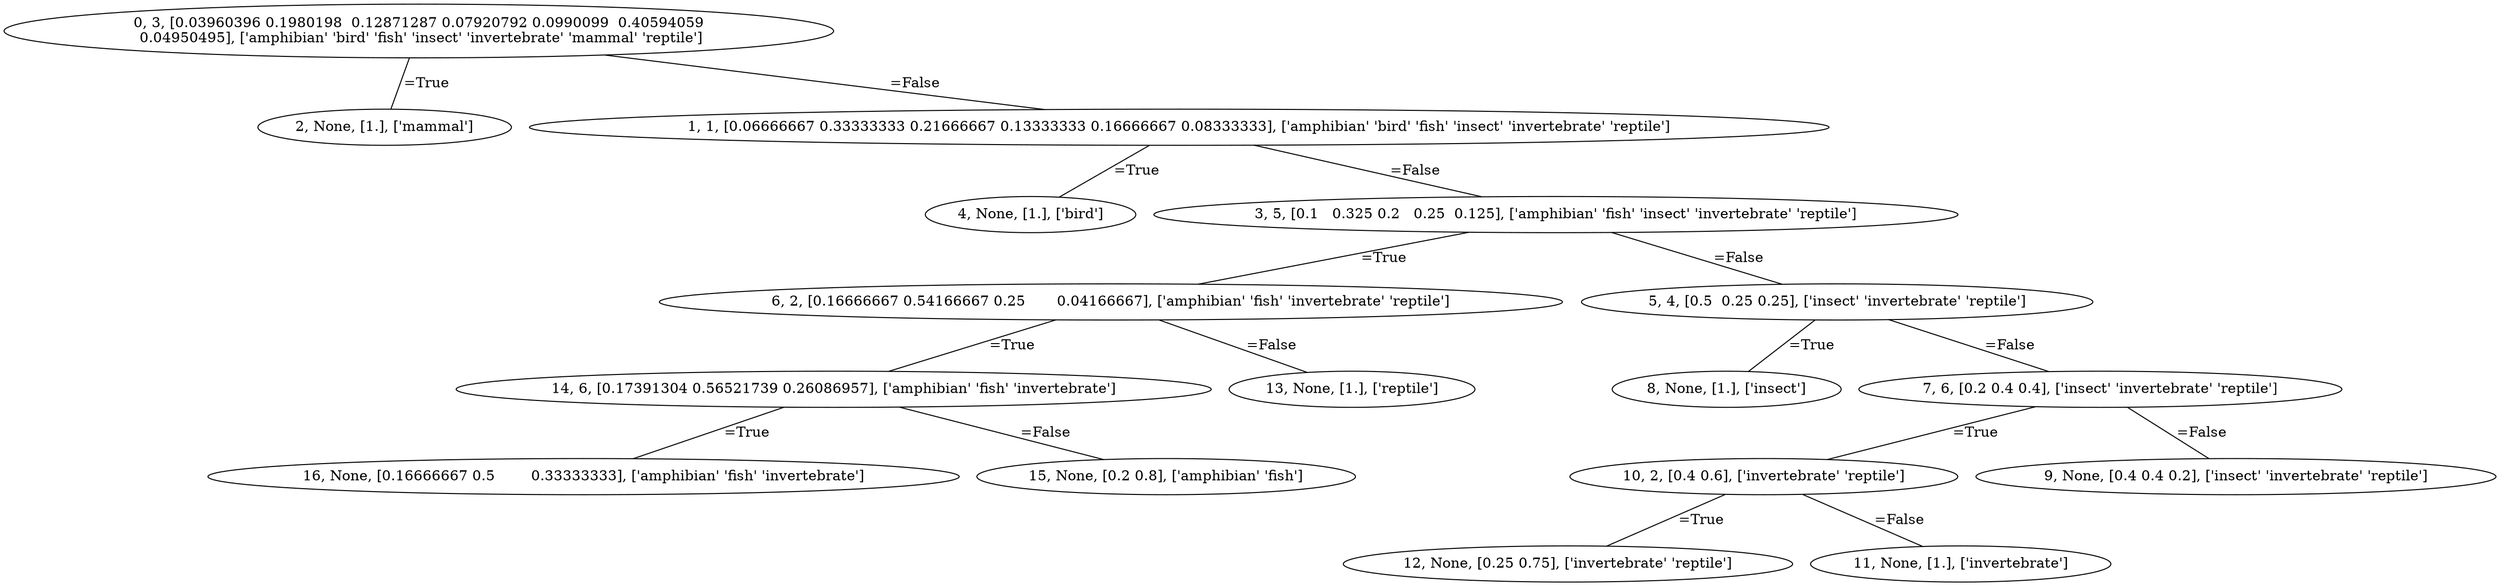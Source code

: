 graph G {
0 [label="0, 3, [0.03960396 0.1980198  0.12871287 0.07920792 0.0990099  0.40594059
 0.04950495], ['amphibian' 'bird' 'fish' 'insect' 'invertebrate' 'mammal' 'reptile']"]
2 [label="2, None, [1.], ['mammal']"]
1 [label="1, 1, [0.06666667 0.33333333 0.21666667 0.13333333 0.16666667 0.08333333], ['amphibian' 'bird' 'fish' 'insect' 'invertebrate' 'reptile']"]
4 [label="4, None, [1.], ['bird']"]
3 [label="3, 5, [0.1   0.325 0.2   0.25  0.125], ['amphibian' 'fish' 'insect' 'invertebrate' 'reptile']"]
6 [label="6, 2, [0.16666667 0.54166667 0.25       0.04166667], ['amphibian' 'fish' 'invertebrate' 'reptile']"]
14 [label="14, 6, [0.17391304 0.56521739 0.26086957], ['amphibian' 'fish' 'invertebrate']"]
16 [label="16, None, [0.16666667 0.5        0.33333333], ['amphibian' 'fish' 'invertebrate']"]
15 [label="15, None, [0.2 0.8], ['amphibian' 'fish']"]
13 [label="13, None, [1.], ['reptile']"]
5 [label="5, 4, [0.5  0.25 0.25], ['insect' 'invertebrate' 'reptile']"]
8 [label="8, None, [1.], ['insect']"]
7 [label="7, 6, [0.2 0.4 0.4], ['insect' 'invertebrate' 'reptile']"]
10 [label="10, 2, [0.4 0.6], ['invertebrate' 'reptile']"]
12 [label="12, None, [0.25 0.75], ['invertebrate' 'reptile']"]
11 [label="11, None, [1.], ['invertebrate']"]
9 [label="9, None, [0.4 0.4 0.2], ['insect' 'invertebrate' 'reptile']"]
0--2 [label="=True"]
0--1 [label="=False"]
1--4 [label="=True"]
1--3 [label="=False"]
3--6 [label="=True"]
6--14 [label="=True"]
14--16 [label="=True"]
14--15 [label="=False"]
6--13 [label="=False"]
3--5 [label="=False"]
5--8 [label="=True"]
5--7 [label="=False"]
7--10 [label="=True"]
10--12 [label="=True"]
10--11 [label="=False"]
7--9 [label="=False"]
}
